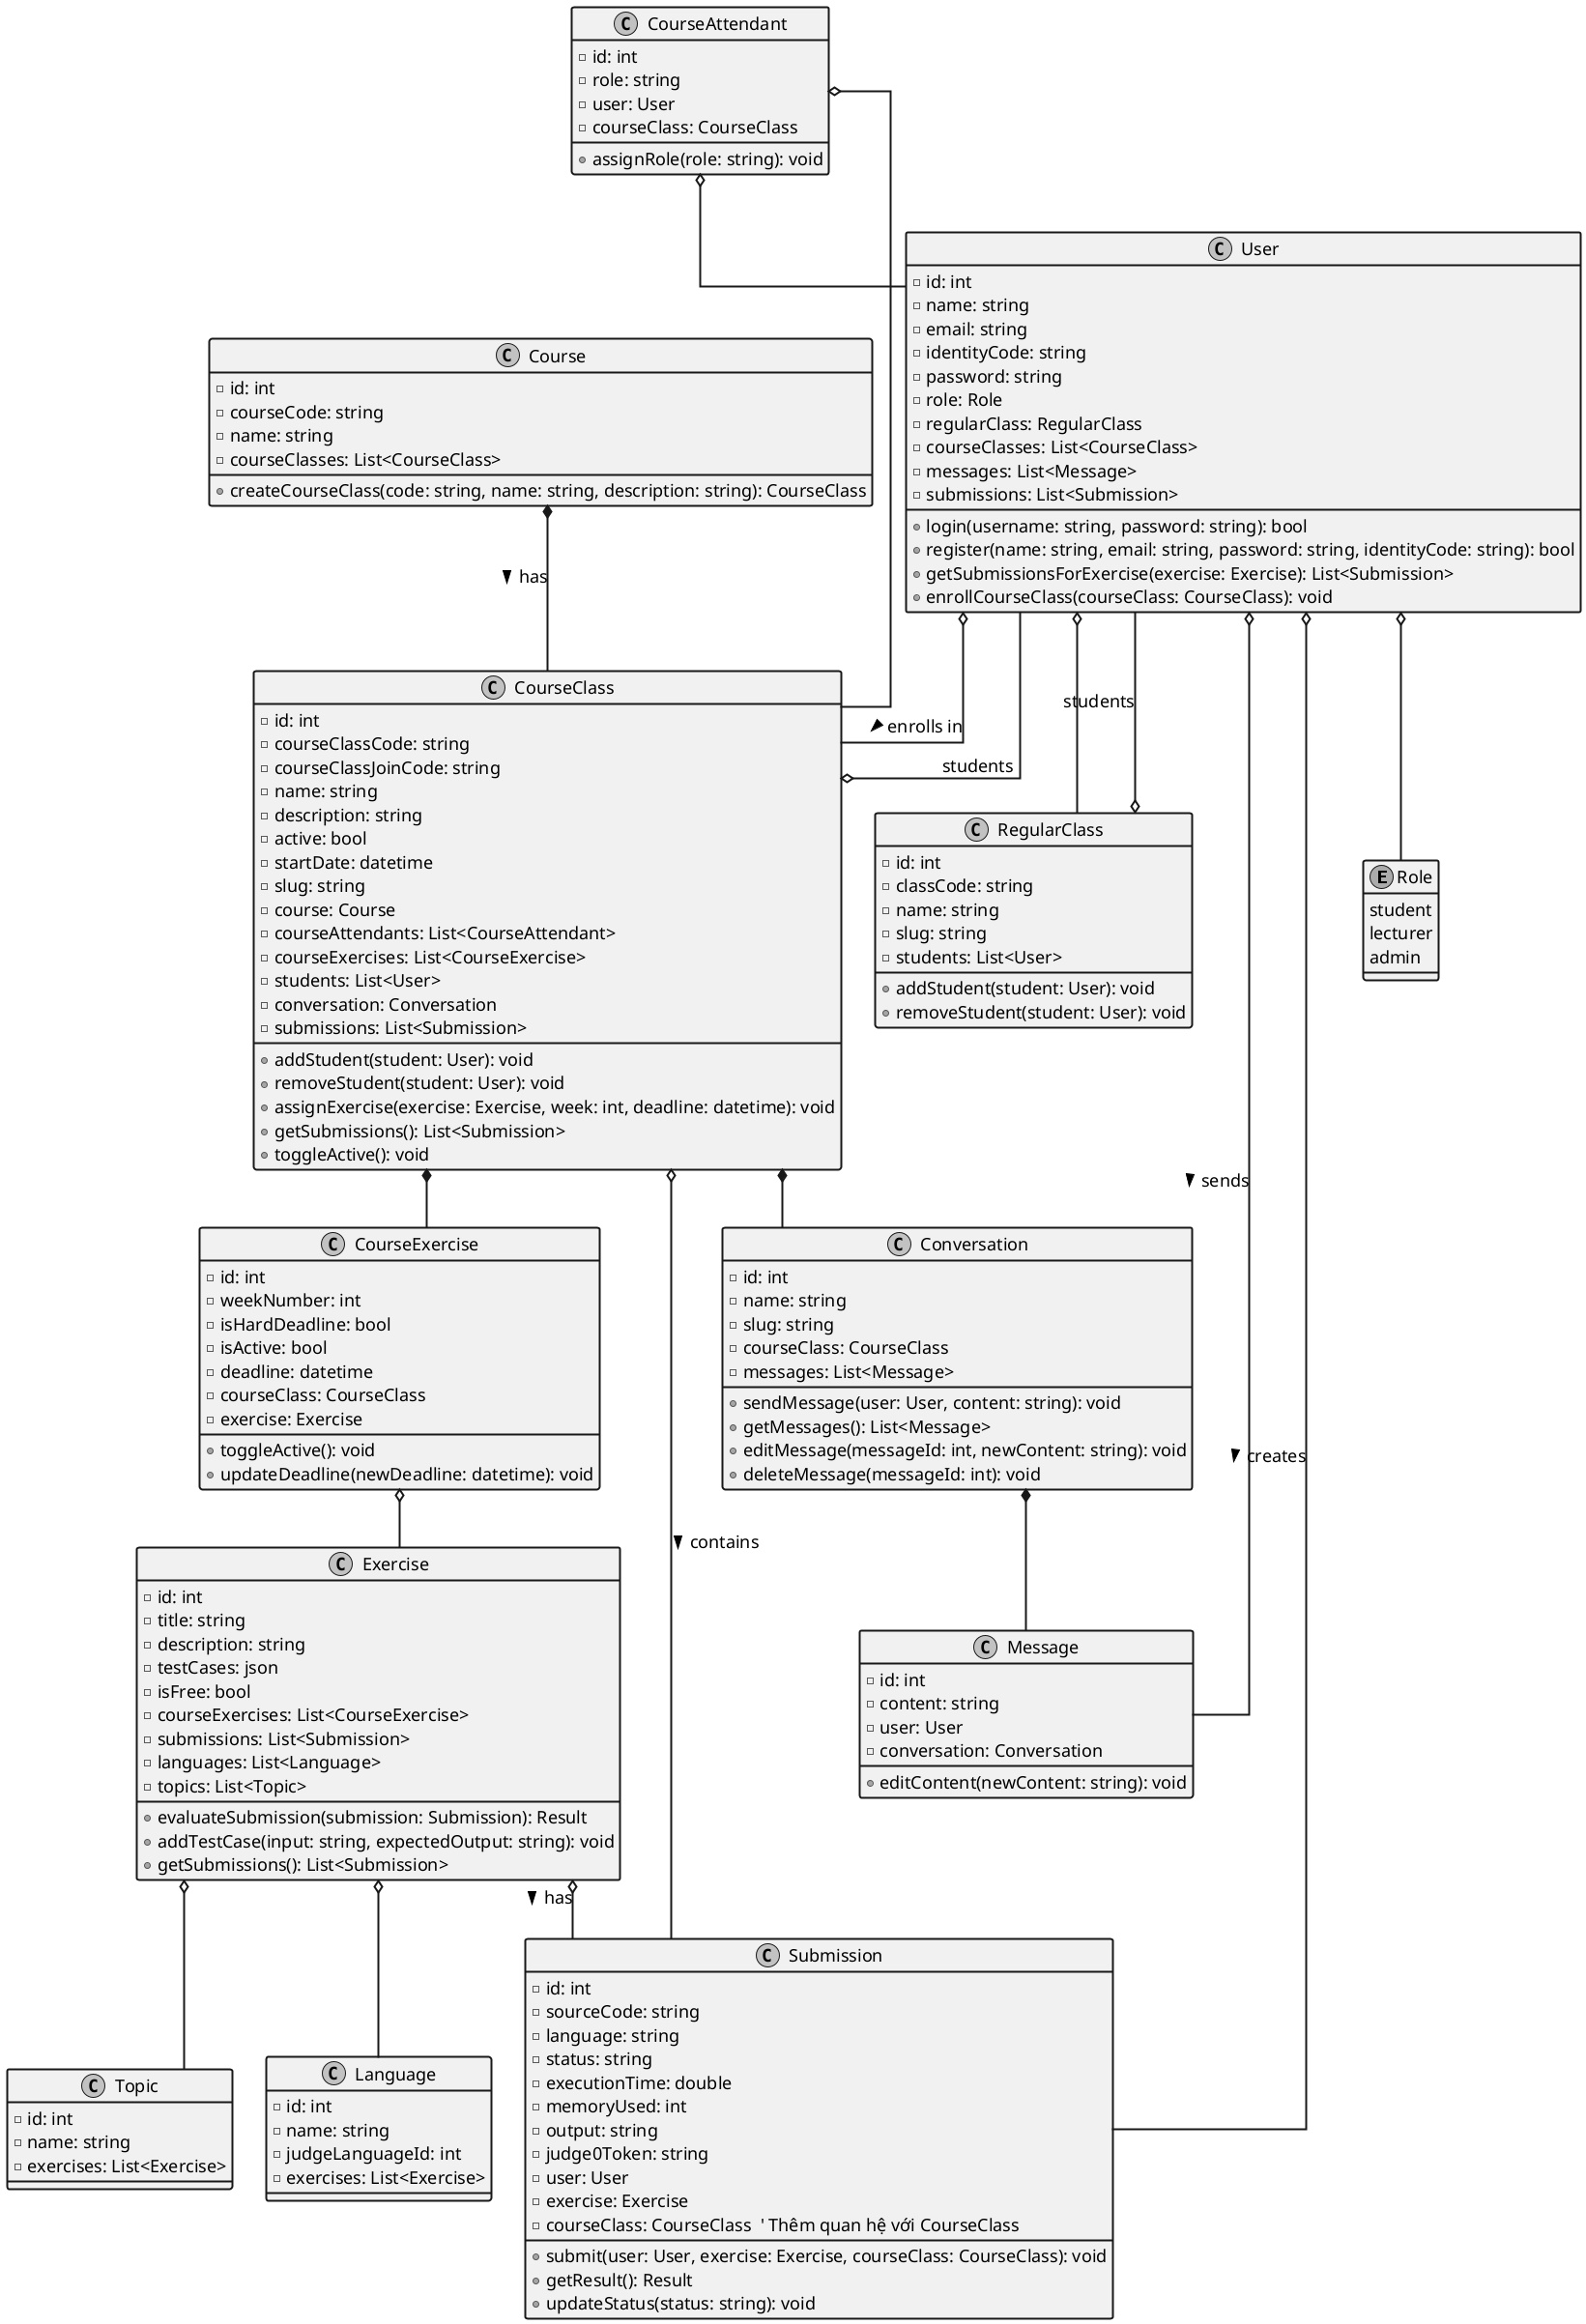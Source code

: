 @startuml

skinparam defaultFontSize 18 
skinparam monochrome true
skinparam linetype ortho
skinparam classBorderThickness 2
skinparam arrowThickness 2
skinparam classFontSize 18

enum Role {
  student
  lecturer
  admin
}

class User {
  - id: int
  - name: string
  - email: string
  - identityCode: string
  - password: string
  - role: Role
  - regularClass: RegularClass
  - courseClasses: List<CourseClass>
  - messages: List<Message>
  - submissions: List<Submission>
  + login(username: string, password: string): bool
  + register(name: string, email: string, password: string, identityCode: string): bool
  + getSubmissionsForExercise(exercise: Exercise): List<Submission>
  + enrollCourseClass(courseClass: CourseClass): void
}

class RegularClass {
  - id: int
  - classCode: string
  - name: string
  - slug: string
  - students: List<User>
  + addStudent(student: User): void
  + removeStudent(student: User): void
}

class Course {
  - id: int
  - courseCode: string
  - name: string
  - courseClasses: List<CourseClass>
  + createCourseClass(code: string, name: string, description: string): CourseClass
}

class CourseClass {
  - id: int
  - courseClassCode: string
  - courseClassJoinCode: string
  - name: string
  - description: string
  - active: bool
  - startDate: datetime
  - slug: string
  - course: Course
  - courseAttendants: List<CourseAttendant>
  - courseExercises: List<CourseExercise>
  - students: List<User>
  - conversation: Conversation
  - submissions: List<Submission>
  + addStudent(student: User): void
  + removeStudent(student: User): void
  + assignExercise(exercise: Exercise, week: int, deadline: datetime): void
  + getSubmissions(): List<Submission>
  + toggleActive(): void
}

class Exercise {
  - id: int
  - title: string
  - description: string
  - testCases: json
  - isFree: bool
  - courseExercises: List<CourseExercise>
  - submissions: List<Submission>
  - languages: List<Language>
  - topics: List<Topic>
  + evaluateSubmission(submission: Submission): Result
  + addTestCase(input: string, expectedOutput: string): void
  + getSubmissions(): List<Submission>
}

class Submission {
  - id: int
  - sourceCode: string
  - language: string
  - status: string
  - executionTime: double
  - memoryUsed: int
  - output: string
  - judge0Token: string
  - user: User
  - exercise: Exercise
  - courseClass: CourseClass  ' Thêm quan hệ với CourseClass
  + submit(user: User, exercise: Exercise, courseClass: CourseClass): void
  + getResult(): Result
  + updateStatus(status: string): void
}

class Language {
  - id: int
  - name: string
  - judgeLanguageId: int
  - exercises: List<Exercise>
}

class Topic {
  - id: int
  - name: string
  - exercises: List<Exercise>
}

class CourseAttendant {
  - id: int
  - role: string
  - user: User
  - courseClass: CourseClass
  + assignRole(role: string): void
}

class CourseExercise {
  - id: int
  - weekNumber: int
  - isHardDeadline: bool
  - isActive: bool
  - deadline: datetime
  - courseClass: CourseClass
  - exercise: Exercise
  + toggleActive(): void
  + updateDeadline(newDeadline: datetime): void
}

class Conversation {
  - id: int
  - name: string
  - slug: string
  - courseClass: CourseClass
  - messages: List<Message>
  + sendMessage(user: User, content: string): void
  + getMessages(): List<Message>
  + editMessage(messageId: int, newContent: string): void
  + deleteMessage(messageId: int): void
}

class Message {
  - id: int
  - content: string
  - user: User
  - conversation: Conversation
  + editContent(newContent: string): void
}

' Relationships

' User has a role
User o-- Role

' User belongs to a regular class
User o-- RegularClass
RegularClass o-- User : students

' User and CourseClass relationships
User o-- CourseClass : enrolls in >
CourseClass o-- User : students

' CourseAttendant relationships
CourseAttendant o-- User
CourseAttendant o-- CourseClass

' Course and CourseClass relationships
Course *-- CourseClass : has >

' CourseClass and Exercise relationships through CourseExercise
CourseClass *-- CourseExercise
CourseExercise o-- Exercise

' CourseClass and Conversation
CourseClass *-- Conversation

' Conversation and Message
Conversation *-- Message

' User and Message
User o-- Message : sends >

' User and Submission
User o-- Submission : creates >

' Exercise and Submission
Exercise o-- Submission : has >

' CourseClass and Submission
CourseClass o-- Submission : contains >

' Exercise and Language (n-to-n)
Exercise o-- Language

' Exercise and Topic (n-to-n)
Exercise o-- Topic

@enduml